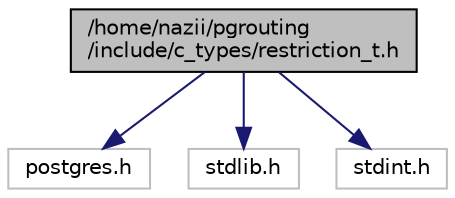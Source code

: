 digraph "/home/nazii/pgrouting/include/c_types/restriction_t.h"
{
  edge [fontname="Helvetica",fontsize="10",labelfontname="Helvetica",labelfontsize="10"];
  node [fontname="Helvetica",fontsize="10",shape=record];
  Node0 [label="/home/nazii/pgrouting\l/include/c_types/restriction_t.h",height=0.2,width=0.4,color="black", fillcolor="grey75", style="filled", fontcolor="black"];
  Node0 -> Node1 [color="midnightblue",fontsize="10",style="solid",fontname="Helvetica"];
  Node1 [label="postgres.h",height=0.2,width=0.4,color="grey75", fillcolor="white", style="filled"];
  Node0 -> Node2 [color="midnightblue",fontsize="10",style="solid",fontname="Helvetica"];
  Node2 [label="stdlib.h",height=0.2,width=0.4,color="grey75", fillcolor="white", style="filled"];
  Node0 -> Node3 [color="midnightblue",fontsize="10",style="solid",fontname="Helvetica"];
  Node3 [label="stdint.h",height=0.2,width=0.4,color="grey75", fillcolor="white", style="filled"];
}
